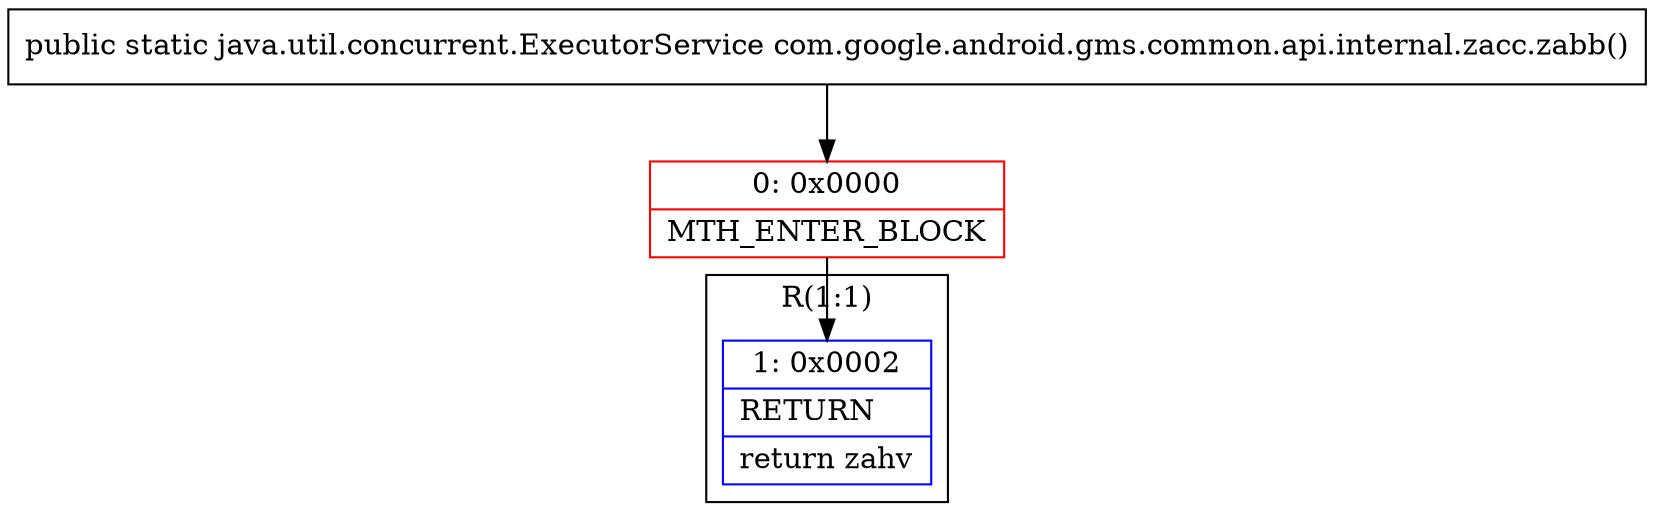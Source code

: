digraph "CFG forcom.google.android.gms.common.api.internal.zacc.zabb()Ljava\/util\/concurrent\/ExecutorService;" {
subgraph cluster_Region_798710401 {
label = "R(1:1)";
node [shape=record,color=blue];
Node_1 [shape=record,label="{1\:\ 0x0002|RETURN\l|return zahv\l}"];
}
Node_0 [shape=record,color=red,label="{0\:\ 0x0000|MTH_ENTER_BLOCK\l}"];
MethodNode[shape=record,label="{public static java.util.concurrent.ExecutorService com.google.android.gms.common.api.internal.zacc.zabb() }"];
MethodNode -> Node_0;
Node_0 -> Node_1;
}

